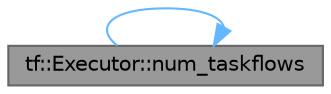 digraph "tf::Executor::num_taskflows"
{
 // LATEX_PDF_SIZE
  bgcolor="transparent";
  edge [fontname=Helvetica,fontsize=10,labelfontname=Helvetica,labelfontsize=10];
  node [fontname=Helvetica,fontsize=10,shape=box,height=0.2,width=0.4];
  rankdir="LR";
  Node1 [id="Node000001",label="tf::Executor::num_taskflows",height=0.2,width=0.4,color="gray40", fillcolor="grey60", style="filled", fontcolor="black",tooltip="queries the number of running taskflows with moved ownership"];
  Node1 -> Node1 [id="edge1_Node000001_Node000001",color="steelblue1",style="solid",tooltip=" "];
}
